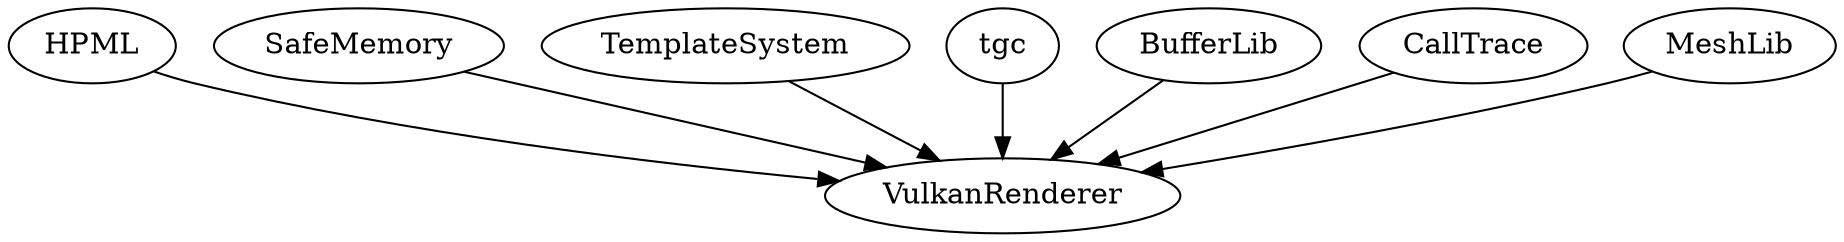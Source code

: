 
#pragma once

digraph VulkanRenderer
{
	#define digraph subgraph
	#include <HPML.gv>
	#undef digraph

	#define digraph subgraph
	#include <SafeMemory.gv>
	#undef digraph

	#define digraph subgraph
	#include <TemplateSystem.gv>
	#undef digraph

	#define digraph subgraph
	#include <tgc.gv>
	#undef digraph

	#define digraph subgraph
	#include <BufferLib.gv>
	#undef digraph

	#define digraph subgraph
	#include <CallTrace.gv>
	#undef digraph

	#define digraph subgraph
	#include <MeshLib.gv>
	#undef digraph

	HPML -> VulkanRenderer;
	SafeMemory -> VulkanRenderer;
	TemplateSystem -> VulkanRenderer;
	tgc -> VulkanRenderer;
	BufferLib -> VulkanRenderer;
	CallTrace -> VulkanRenderer;
	MeshLib -> VulkanRenderer;
}
